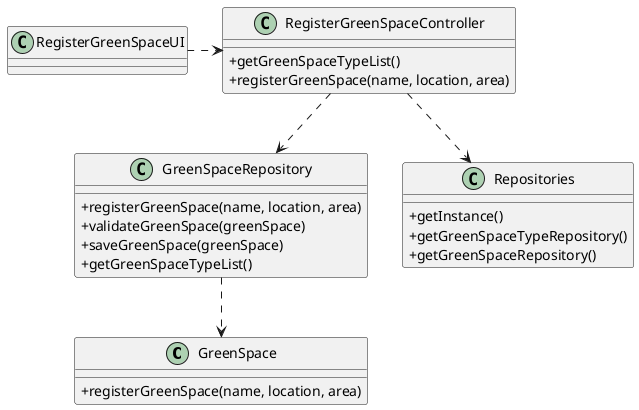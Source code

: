 @startuml
'skinparam monochrome true
skinparam packageStyle rectangle
skinparam shadowing false
skinparam linetype polyline
'skinparam linetype orto

skinparam classAttributeIconSize 0


class GreenSpace {
    + registerGreenSpace(name, location, area)
}

class GreenSpaceRepository {
    + registerGreenSpace(name, location, area)
    + validateGreenSpace(greenSpace)
    + saveGreenSpace(greenSpace)
    + getGreenSpaceTypeList()

}

class Repositories {
    + getInstance()
    + getGreenSpaceTypeRepository()
    + getGreenSpaceRepository()

}


class RegisterGreenSpaceController {
    + getGreenSpaceTypeList()
    + registerGreenSpace(name, location, area)

}

class RegisterGreenSpaceUI {
}


RegisterGreenSpaceUI .right.> RegisterGreenSpaceController
RegisterGreenSpaceController ..> GreenSpaceRepository
RegisterGreenSpaceController ..> Repositories
GreenSpaceRepository ..> GreenSpace




@enduml